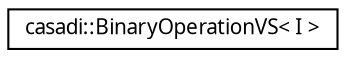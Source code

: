 digraph "Graphical Class Hierarchy"
{
  edge [fontname="FreeSans.ttf",fontsize="10",labelfontname="FreeSans.ttf",labelfontsize="10"];
  node [fontname="FreeSans.ttf",fontsize="10",shape=record];
  rankdir="LR";
  Node1 [label="casadi::BinaryOperationVS\< I \>",height=0.2,width=0.4,color="black", fillcolor="white", style="filled",URL="$d1/da5/structcasadi_1_1BinaryOperationVS.html",tooltip="Perform a binary operation on a vector and a scalar. "];
}
